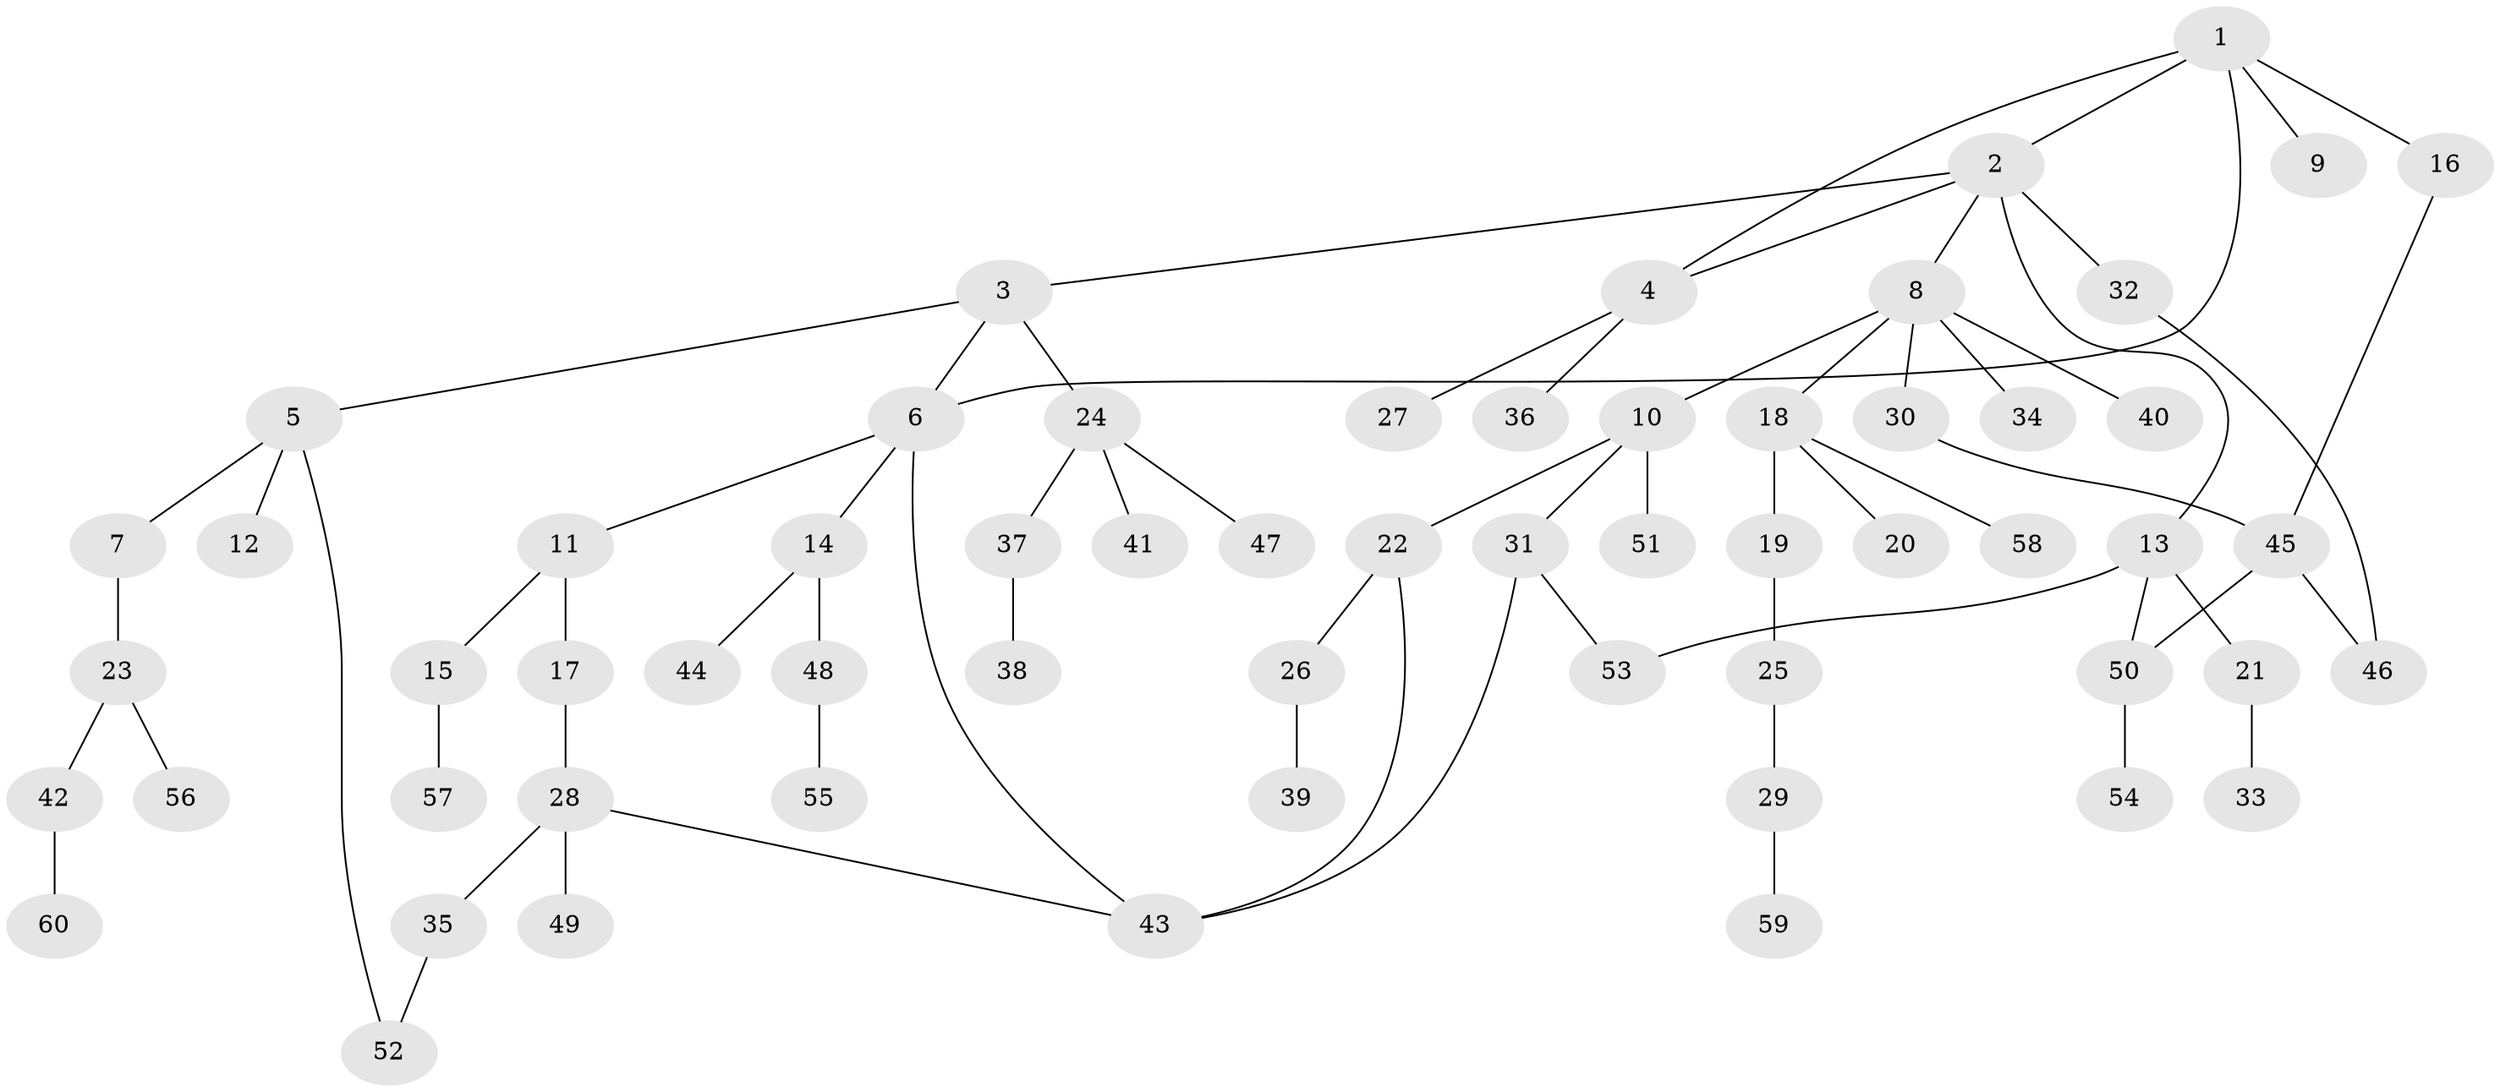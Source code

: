 // coarse degree distribution, {4: 0.11627906976744186, 6: 0.023255813953488372, 3: 0.20930232558139536, 5: 0.046511627906976744, 2: 0.3488372093023256, 1: 0.2558139534883721}
// Generated by graph-tools (version 1.1) at 2025/48/03/04/25 22:48:47]
// undirected, 60 vertices, 69 edges
graph export_dot {
  node [color=gray90,style=filled];
  1;
  2;
  3;
  4;
  5;
  6;
  7;
  8;
  9;
  10;
  11;
  12;
  13;
  14;
  15;
  16;
  17;
  18;
  19;
  20;
  21;
  22;
  23;
  24;
  25;
  26;
  27;
  28;
  29;
  30;
  31;
  32;
  33;
  34;
  35;
  36;
  37;
  38;
  39;
  40;
  41;
  42;
  43;
  44;
  45;
  46;
  47;
  48;
  49;
  50;
  51;
  52;
  53;
  54;
  55;
  56;
  57;
  58;
  59;
  60;
  1 -- 2;
  1 -- 4;
  1 -- 6;
  1 -- 9;
  1 -- 16;
  2 -- 3;
  2 -- 8;
  2 -- 13;
  2 -- 32;
  2 -- 4;
  3 -- 5;
  3 -- 24;
  3 -- 6;
  4 -- 27;
  4 -- 36;
  5 -- 7;
  5 -- 12;
  5 -- 52;
  6 -- 11;
  6 -- 14;
  6 -- 43;
  7 -- 23;
  8 -- 10;
  8 -- 18;
  8 -- 30;
  8 -- 34;
  8 -- 40;
  10 -- 22;
  10 -- 31;
  10 -- 51;
  11 -- 15;
  11 -- 17;
  13 -- 21;
  13 -- 53;
  13 -- 50;
  14 -- 44;
  14 -- 48;
  15 -- 57;
  16 -- 45;
  17 -- 28;
  18 -- 19;
  18 -- 20;
  18 -- 58;
  19 -- 25;
  21 -- 33;
  22 -- 26;
  22 -- 43;
  23 -- 42;
  23 -- 56;
  24 -- 37;
  24 -- 41;
  24 -- 47;
  25 -- 29;
  26 -- 39;
  28 -- 35;
  28 -- 49;
  28 -- 43;
  29 -- 59;
  30 -- 45;
  31 -- 43;
  31 -- 53;
  32 -- 46;
  35 -- 52;
  37 -- 38;
  42 -- 60;
  45 -- 46;
  45 -- 50;
  48 -- 55;
  50 -- 54;
}
